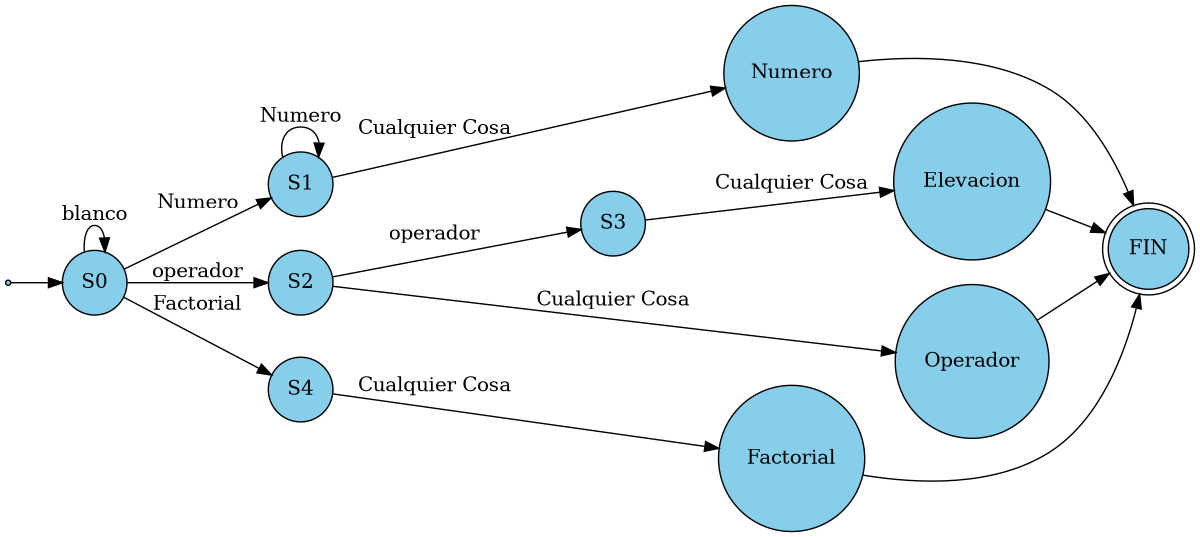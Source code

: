 digraph g {

    rankdir=LR;
    size="8,5"

    node [style=filled, fillcolor=skyblue ,color=black]
    node [shape = point]; qi
    node [shape = circle];

    qi -> S0;

    S0  -> S0 [ label="blanco"]
    S0  -> S1 [ label = "Numero" ];
    S1  -> S1 [ label = "Numero" ];
    S0  -> S2  [ label ="operador" ];
    S2  -> S3  [ label ="operador" ];
    S0  -> S4  [ label ="Factorial" ];

    
    S4  -> Factorial  [ label ="Cualquier Cosa" ]
    S3  -> Elevacion  [ label ="Cualquier Cosa" ];
    S2  -> Operador  [ label ="Cualquier Cosa" ];
    S1  -> Numero [ label = "Cualquier Cosa" ];

    node [shape = doublecircle];
    Numero -> FIN
    Elevacion -> FIN
    Operador  -> FIN
    Factorial -> FIN
    





}